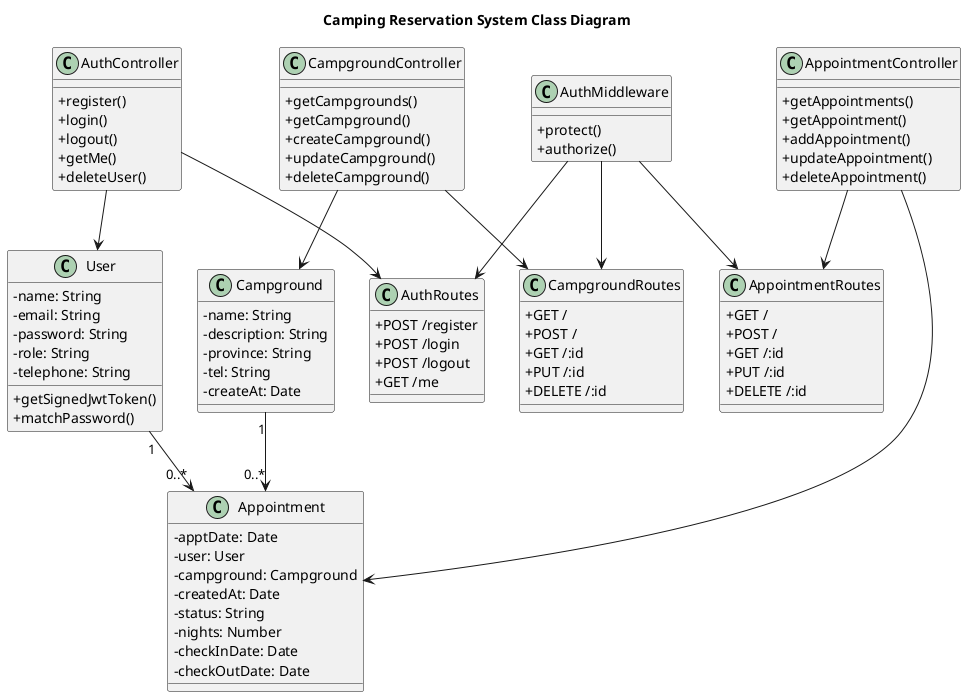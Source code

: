 @startuml
skinparam classAttributeIconSize 0

' Title
title Camping Reservation System Class Diagram

' Background (not directly supported in PlantUML, but we can focus on the structure)

' User Model
class User {
  - name: String
  - email: String
  - password: String
  - role: String
  - telephone: String
  + getSignedJwtToken()
  + matchPassword()
}

' Campground Model
class Campground {
  - name: String
  - description: String
  - province: String
  - tel: String
  - createAt: Date
}

' Appointment Model
class Appointment {
  - apptDate: Date
  - user: User
  - campground: Campground
  - createdAt: Date
  - status: String
  - nights: Number
  - checkInDate: Date
  - checkOutDate: Date
}

' Relationships
User "1" --> "0..*" Appointment
Campground "1" --> "0..*" Appointment

' AuthController
class AuthController {
  + register()
  + login()
  + logout()
  + getMe()
  + deleteUser()
}

' CampgroundController
class CampgroundController {
  + getCampgrounds()
  + getCampground()
  + createCampground()
  + updateCampground()
  + deleteCampground()
}

' AppointmentController
class AppointmentController {
  + getAppointments()
  + getAppointment()
  + addAppointment()
  + updateAppointment()
  + deleteAppointment()
}

' AuthRoutes
class AuthRoutes {
  + POST /register
  + POST /login
  + POST /logout
  + GET /me
}

' CampgroundRoutes
class CampgroundRoutes {
  + GET /
  + POST /
  + GET /:id
  + PUT /:id
  + DELETE /:id
}

' AppointmentRoutes
class AppointmentRoutes {
  + GET /
  + POST /
  + GET /:id
  + PUT /:id
  + DELETE /:id
}

' Auth Middleware
class AuthMiddleware {
  + protect()
  + authorize()
}

' Relationships between Controllers and Models
AuthController --> User
CampgroundController --> Campground
AppointmentController --> Appointment

' Relationships between Controllers and Routes
AuthController --> AuthRoutes
CampgroundController --> CampgroundRoutes
AppointmentController --> AppointmentRoutes

' Middleware connections
AuthMiddleware --> AuthRoutes
AuthMiddleware --> CampgroundRoutes
AuthMiddleware --> AppointmentRoutes

@enduml